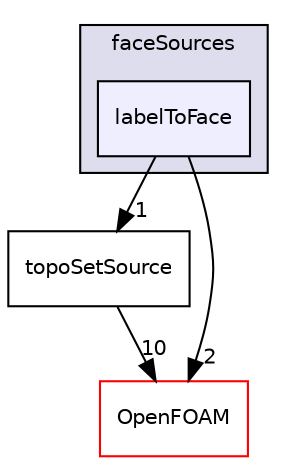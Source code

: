 digraph "src/meshTools/sets/faceSources/labelToFace" {
  bgcolor=transparent;
  compound=true
  node [ fontsize="10", fontname="Helvetica"];
  edge [ labelfontsize="10", labelfontname="Helvetica"];
  subgraph clusterdir_ca21e004451e80f3d57c68df6e02dd61 {
    graph [ bgcolor="#ddddee", pencolor="black", label="faceSources" fontname="Helvetica", fontsize="10", URL="dir_ca21e004451e80f3d57c68df6e02dd61.html"]
  dir_13ea2308b2babf1ca425d68b0c6339fa [shape=box, label="labelToFace", style="filled", fillcolor="#eeeeff", pencolor="black", URL="dir_13ea2308b2babf1ca425d68b0c6339fa.html"];
  }
  dir_ffdc7a49b4414cf981ba8f0aa91f3c24 [shape=box label="topoSetSource" URL="dir_ffdc7a49b4414cf981ba8f0aa91f3c24.html"];
  dir_c5473ff19b20e6ec4dfe5c310b3778a8 [shape=box label="OpenFOAM" color="red" URL="dir_c5473ff19b20e6ec4dfe5c310b3778a8.html"];
  dir_13ea2308b2babf1ca425d68b0c6339fa->dir_ffdc7a49b4414cf981ba8f0aa91f3c24 [headlabel="1", labeldistance=1.5 headhref="dir_001841_001866.html"];
  dir_13ea2308b2babf1ca425d68b0c6339fa->dir_c5473ff19b20e6ec4dfe5c310b3778a8 [headlabel="2", labeldistance=1.5 headhref="dir_001841_001897.html"];
  dir_ffdc7a49b4414cf981ba8f0aa91f3c24->dir_c5473ff19b20e6ec4dfe5c310b3778a8 [headlabel="10", labeldistance=1.5 headhref="dir_001866_001897.html"];
}
